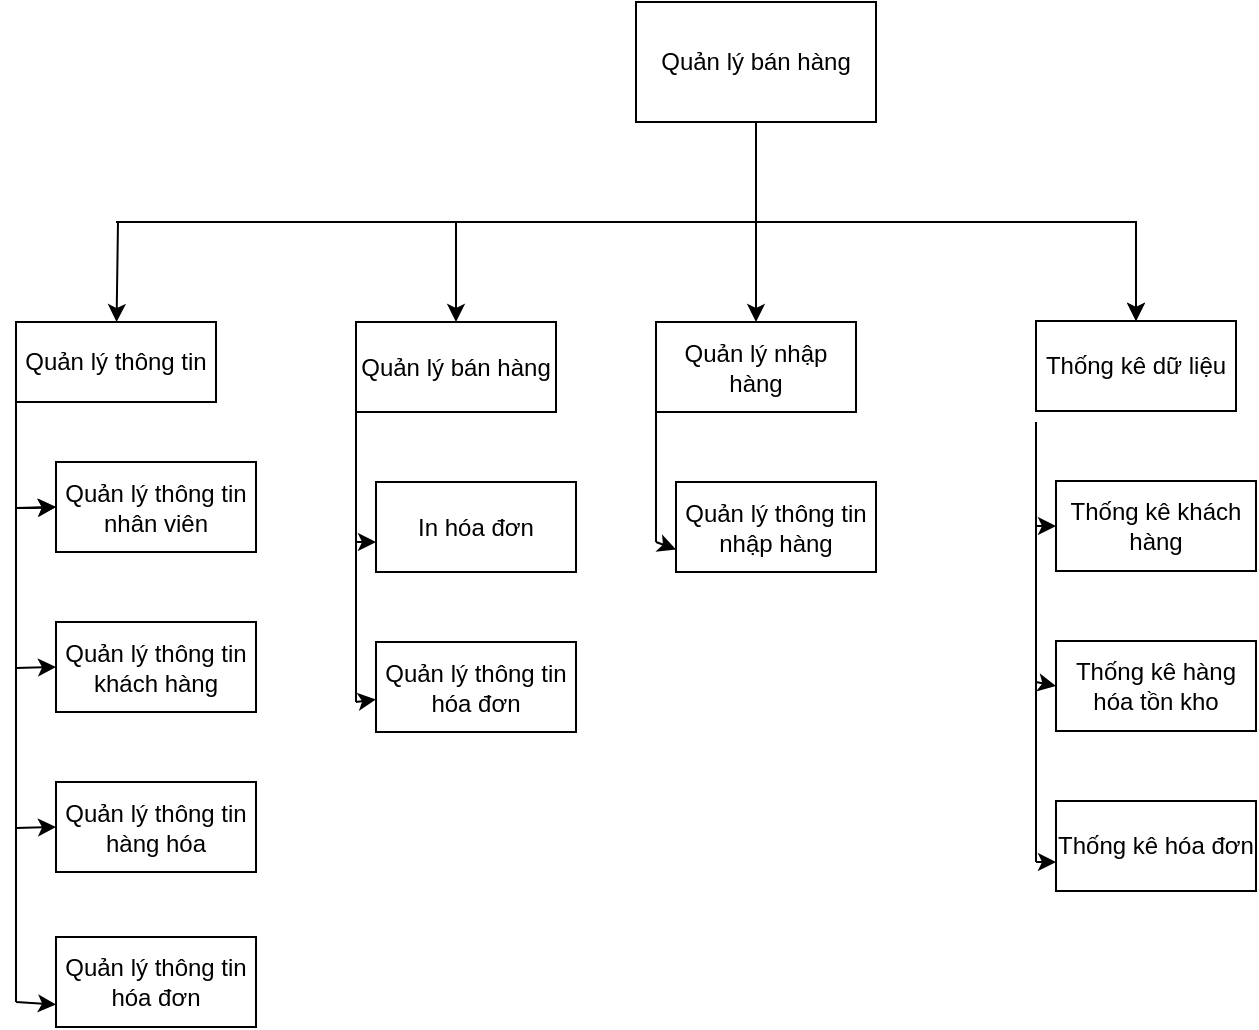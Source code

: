 <mxfile version="14.7.8" type="device"><diagram id="6sxIqizJDVOp21MdMZTA" name="Page-1"><mxGraphModel dx="1102" dy="582" grid="1" gridSize="10" guides="1" tooltips="1" connect="1" arrows="1" fold="1" page="1" pageScale="1" pageWidth="850" pageHeight="1100" math="0" shadow="0"><root><mxCell id="0"/><mxCell id="1" parent="0"/><mxCell id="jQJtsDVAbL38HVats7_X-1" value="Quản lý bán hàng" style="rounded=0;whiteSpace=wrap;html=1;" vertex="1" parent="1"><mxGeometry x="330" y="50" width="120" height="60" as="geometry"/></mxCell><mxCell id="jQJtsDVAbL38HVats7_X-11" value="" style="endArrow=none;html=1;entryX=0.5;entryY=1;entryDx=0;entryDy=0;" edge="1" parent="1" target="jQJtsDVAbL38HVats7_X-1"><mxGeometry width="50" height="50" relative="1" as="geometry"><mxPoint x="390" y="160" as="sourcePoint"/><mxPoint x="450" y="280" as="targetPoint"/></mxGeometry></mxCell><mxCell id="jQJtsDVAbL38HVats7_X-13" value="" style="endArrow=none;html=1;" edge="1" parent="1"><mxGeometry width="50" height="50" relative="1" as="geometry"><mxPoint x="70" y="160" as="sourcePoint"/><mxPoint x="390" y="160" as="targetPoint"/></mxGeometry></mxCell><mxCell id="jQJtsDVAbL38HVats7_X-14" value="" style="endArrow=none;html=1;" edge="1" parent="1"><mxGeometry width="50" height="50" relative="1" as="geometry"><mxPoint x="580" y="160" as="sourcePoint"/><mxPoint x="390" y="160" as="targetPoint"/></mxGeometry></mxCell><mxCell id="jQJtsDVAbL38HVats7_X-15" value="" style="endArrow=classic;html=1;" edge="1" parent="1" target="jQJtsDVAbL38HVats7_X-16"><mxGeometry width="50" height="50" relative="1" as="geometry"><mxPoint x="71" y="160" as="sourcePoint"/><mxPoint x="80" y="240" as="targetPoint"/></mxGeometry></mxCell><mxCell id="jQJtsDVAbL38HVats7_X-16" value="Quản lý thông tin" style="rounded=0;whiteSpace=wrap;html=1;" vertex="1" parent="1"><mxGeometry x="20" y="210" width="100" height="40" as="geometry"/></mxCell><mxCell id="jQJtsDVAbL38HVats7_X-17" value="" style="endArrow=classic;html=1;" edge="1" parent="1"><mxGeometry width="50" height="50" relative="1" as="geometry"><mxPoint x="240" y="160" as="sourcePoint"/><mxPoint x="240" y="210" as="targetPoint"/></mxGeometry></mxCell><mxCell id="jQJtsDVAbL38HVats7_X-18" value="" style="rounded=0;whiteSpace=wrap;html=1;" vertex="1" parent="1"><mxGeometry x="190" y="210" width="100" height="45" as="geometry"/></mxCell><mxCell id="jQJtsDVAbL38HVats7_X-19" value="" style="rounded=0;whiteSpace=wrap;html=1;" vertex="1" parent="1"><mxGeometry x="200" y="290" width="100" height="45" as="geometry"/></mxCell><mxCell id="jQJtsDVAbL38HVats7_X-20" value="" style="rounded=0;whiteSpace=wrap;html=1;" vertex="1" parent="1"><mxGeometry x="200" y="370" width="100" height="45" as="geometry"/></mxCell><mxCell id="jQJtsDVAbL38HVats7_X-23" value="Quản lý thông tin nhân viên" style="rounded=0;whiteSpace=wrap;html=1;" vertex="1" parent="1"><mxGeometry x="40" y="280" width="100" height="45" as="geometry"/></mxCell><mxCell id="jQJtsDVAbL38HVats7_X-24" value="Quản lý thông tin khách hàng" style="rounded=0;whiteSpace=wrap;html=1;" vertex="1" parent="1"><mxGeometry x="40" y="360" width="100" height="45" as="geometry"/></mxCell><mxCell id="jQJtsDVAbL38HVats7_X-25" value="Quản lý thông tin hàng hóa" style="rounded=0;whiteSpace=wrap;html=1;" vertex="1" parent="1"><mxGeometry x="40" y="440" width="100" height="45" as="geometry"/></mxCell><mxCell id="jQJtsDVAbL38HVats7_X-26" value="Quản lý thông tin hóa đơn" style="rounded=0;whiteSpace=wrap;html=1;" vertex="1" parent="1"><mxGeometry x="40" y="517.5" width="100" height="45" as="geometry"/></mxCell><mxCell id="jQJtsDVAbL38HVats7_X-27" value="Quản lý bán hàng" style="rounded=0;whiteSpace=wrap;html=1;" vertex="1" parent="1"><mxGeometry x="190" y="210" width="100" height="45" as="geometry"/></mxCell><mxCell id="jQJtsDVAbL38HVats7_X-28" value="In hóa đơn" style="rounded=0;whiteSpace=wrap;html=1;" vertex="1" parent="1"><mxGeometry x="200" y="290" width="100" height="45" as="geometry"/></mxCell><mxCell id="jQJtsDVAbL38HVats7_X-29" value="Quản lý thông tin hóa đơn" style="rounded=0;whiteSpace=wrap;html=1;" vertex="1" parent="1"><mxGeometry x="200" y="370" width="100" height="45" as="geometry"/></mxCell><mxCell id="jQJtsDVAbL38HVats7_X-62" value="" style="endArrow=classic;html=1;" edge="1" parent="1"><mxGeometry width="50" height="50" relative="1" as="geometry"><mxPoint x="580" y="159.5" as="sourcePoint"/><mxPoint x="580" y="209.5" as="targetPoint"/></mxGeometry></mxCell><mxCell id="jQJtsDVAbL38HVats7_X-63" value="" style="rounded=0;whiteSpace=wrap;html=1;" vertex="1" parent="1"><mxGeometry x="530" y="209.5" width="100" height="45" as="geometry"/></mxCell><mxCell id="jQJtsDVAbL38HVats7_X-64" value="" style="rounded=0;whiteSpace=wrap;html=1;" vertex="1" parent="1"><mxGeometry x="540" y="289.5" width="100" height="45" as="geometry"/></mxCell><mxCell id="jQJtsDVAbL38HVats7_X-65" value="" style="rounded=0;whiteSpace=wrap;html=1;" vertex="1" parent="1"><mxGeometry x="540" y="369.5" width="100" height="45" as="geometry"/></mxCell><mxCell id="jQJtsDVAbL38HVats7_X-66" value="Thống kê hóa đơn" style="rounded=0;whiteSpace=wrap;html=1;" vertex="1" parent="1"><mxGeometry x="540" y="449.5" width="100" height="45" as="geometry"/></mxCell><mxCell id="jQJtsDVAbL38HVats7_X-71" value="" style="endArrow=classic;html=1;" edge="1" parent="1"><mxGeometry width="50" height="50" relative="1" as="geometry"><mxPoint x="390" y="160" as="sourcePoint"/><mxPoint x="390" y="210" as="targetPoint"/></mxGeometry></mxCell><mxCell id="jQJtsDVAbL38HVats7_X-72" value="Quản lý nhập hàng" style="rounded=0;whiteSpace=wrap;html=1;" vertex="1" parent="1"><mxGeometry x="340" y="210" width="100" height="45" as="geometry"/></mxCell><mxCell id="jQJtsDVAbL38HVats7_X-73" value="Quản lý thông tin nhập hàng" style="rounded=0;whiteSpace=wrap;html=1;" vertex="1" parent="1"><mxGeometry x="350" y="290" width="100" height="45" as="geometry"/></mxCell><mxCell id="jQJtsDVAbL38HVats7_X-77" value="" style="endArrow=classic;html=1;" edge="1" parent="1"><mxGeometry width="50" height="50" relative="1" as="geometry"><mxPoint x="580" y="159.5" as="sourcePoint"/><mxPoint x="580" y="209.5" as="targetPoint"/></mxGeometry></mxCell><mxCell id="jQJtsDVAbL38HVats7_X-78" value="Thống kê dữ liệu" style="rounded=0;whiteSpace=wrap;html=1;" vertex="1" parent="1"><mxGeometry x="530" y="209.5" width="100" height="45" as="geometry"/></mxCell><mxCell id="jQJtsDVAbL38HVats7_X-79" value="Thống kê khách hàng" style="rounded=0;whiteSpace=wrap;html=1;" vertex="1" parent="1"><mxGeometry x="540" y="289.5" width="100" height="45" as="geometry"/></mxCell><mxCell id="jQJtsDVAbL38HVats7_X-80" value="Thống kê hàng hóa tồn kho" style="rounded=0;whiteSpace=wrap;html=1;" vertex="1" parent="1"><mxGeometry x="540" y="369.5" width="100" height="45" as="geometry"/></mxCell><mxCell id="jQJtsDVAbL38HVats7_X-90" value="" style="endArrow=none;html=1;entryX=0;entryY=1;entryDx=0;entryDy=0;" edge="1" parent="1" target="jQJtsDVAbL38HVats7_X-16"><mxGeometry width="50" height="50" relative="1" as="geometry"><mxPoint x="20" y="550" as="sourcePoint"/><mxPoint x="450" y="310" as="targetPoint"/></mxGeometry></mxCell><mxCell id="jQJtsDVAbL38HVats7_X-92" value="" style="endArrow=classic;html=1;entryX=0;entryY=0.5;entryDx=0;entryDy=0;" edge="1" parent="1" target="jQJtsDVAbL38HVats7_X-23"><mxGeometry width="50" height="50" relative="1" as="geometry"><mxPoint x="20" y="303" as="sourcePoint"/><mxPoint x="450" y="310" as="targetPoint"/></mxGeometry></mxCell><mxCell id="jQJtsDVAbL38HVats7_X-93" value="" style="endArrow=classic;html=1;entryX=0;entryY=0.5;entryDx=0;entryDy=0;" edge="1" parent="1" target="jQJtsDVAbL38HVats7_X-23"><mxGeometry width="50" height="50" relative="1" as="geometry"><mxPoint x="20" y="303" as="sourcePoint"/><mxPoint x="40" y="302.5" as="targetPoint"/><Array as="points"><mxPoint x="30" y="303"/></Array></mxGeometry></mxCell><mxCell id="jQJtsDVAbL38HVats7_X-94" value="" style="endArrow=classic;html=1;entryX=0;entryY=0.5;entryDx=0;entryDy=0;" edge="1" parent="1" target="jQJtsDVAbL38HVats7_X-24"><mxGeometry width="50" height="50" relative="1" as="geometry"><mxPoint x="20" y="383" as="sourcePoint"/><mxPoint x="450" y="310" as="targetPoint"/></mxGeometry></mxCell><mxCell id="jQJtsDVAbL38HVats7_X-95" value="" style="endArrow=classic;html=1;entryX=0;entryY=0.5;entryDx=0;entryDy=0;" edge="1" parent="1" target="jQJtsDVAbL38HVats7_X-25"><mxGeometry width="50" height="50" relative="1" as="geometry"><mxPoint x="20" y="463" as="sourcePoint"/><mxPoint x="450" y="310" as="targetPoint"/></mxGeometry></mxCell><mxCell id="jQJtsDVAbL38HVats7_X-96" value="" style="endArrow=classic;html=1;entryX=0;entryY=0.75;entryDx=0;entryDy=0;" edge="1" parent="1" target="jQJtsDVAbL38HVats7_X-26"><mxGeometry width="50" height="50" relative="1" as="geometry"><mxPoint x="20" y="550" as="sourcePoint"/><mxPoint x="450" y="310" as="targetPoint"/></mxGeometry></mxCell><mxCell id="jQJtsDVAbL38HVats7_X-97" value="" style="endArrow=none;html=1;entryX=0;entryY=1;entryDx=0;entryDy=0;" edge="1" parent="1" target="jQJtsDVAbL38HVats7_X-27"><mxGeometry width="50" height="50" relative="1" as="geometry"><mxPoint x="190" y="400" as="sourcePoint"/><mxPoint x="450" y="310" as="targetPoint"/></mxGeometry></mxCell><mxCell id="jQJtsDVAbL38HVats7_X-98" value="" style="endArrow=classic;html=1;" edge="1" parent="1"><mxGeometry width="50" height="50" relative="1" as="geometry"><mxPoint x="190" y="320" as="sourcePoint"/><mxPoint x="200" y="320" as="targetPoint"/></mxGeometry></mxCell><mxCell id="jQJtsDVAbL38HVats7_X-99" value="" style="endArrow=classic;html=1;" edge="1" parent="1" target="jQJtsDVAbL38HVats7_X-29"><mxGeometry width="50" height="50" relative="1" as="geometry"><mxPoint x="190" y="400" as="sourcePoint"/><mxPoint x="450" y="310" as="targetPoint"/></mxGeometry></mxCell><mxCell id="jQJtsDVAbL38HVats7_X-102" value="" style="endArrow=none;html=1;exitX=0;exitY=1;exitDx=0;exitDy=0;" edge="1" parent="1" source="jQJtsDVAbL38HVats7_X-72"><mxGeometry width="50" height="50" relative="1" as="geometry"><mxPoint x="400" y="360" as="sourcePoint"/><mxPoint x="340" y="320" as="targetPoint"/></mxGeometry></mxCell><mxCell id="jQJtsDVAbL38HVats7_X-104" value="" style="endArrow=classic;html=1;entryX=0;entryY=0.75;entryDx=0;entryDy=0;" edge="1" parent="1" target="jQJtsDVAbL38HVats7_X-73"><mxGeometry width="50" height="50" relative="1" as="geometry"><mxPoint x="340" y="320" as="sourcePoint"/><mxPoint x="450" y="310" as="targetPoint"/></mxGeometry></mxCell><mxCell id="jQJtsDVAbL38HVats7_X-105" value="" style="endArrow=none;html=1;" edge="1" parent="1"><mxGeometry width="50" height="50" relative="1" as="geometry"><mxPoint x="530" y="480" as="sourcePoint"/><mxPoint x="530" y="260" as="targetPoint"/></mxGeometry></mxCell><mxCell id="jQJtsDVAbL38HVats7_X-106" value="" style="endArrow=classic;html=1;entryX=0;entryY=0.5;entryDx=0;entryDy=0;" edge="1" parent="1" target="jQJtsDVAbL38HVats7_X-79"><mxGeometry width="50" height="50" relative="1" as="geometry"><mxPoint x="530" y="312" as="sourcePoint"/><mxPoint x="450" y="310" as="targetPoint"/></mxGeometry></mxCell><mxCell id="jQJtsDVAbL38HVats7_X-107" value="" style="endArrow=classic;html=1;entryX=0;entryY=0.5;entryDx=0;entryDy=0;" edge="1" parent="1" target="jQJtsDVAbL38HVats7_X-80"><mxGeometry width="50" height="50" relative="1" as="geometry"><mxPoint x="530" y="390" as="sourcePoint"/><mxPoint x="450" y="310" as="targetPoint"/></mxGeometry></mxCell><mxCell id="jQJtsDVAbL38HVats7_X-108" value="" style="endArrow=classic;html=1;" edge="1" parent="1"><mxGeometry width="50" height="50" relative="1" as="geometry"><mxPoint x="530" y="480" as="sourcePoint"/><mxPoint x="540" y="480" as="targetPoint"/></mxGeometry></mxCell></root></mxGraphModel></diagram></mxfile>